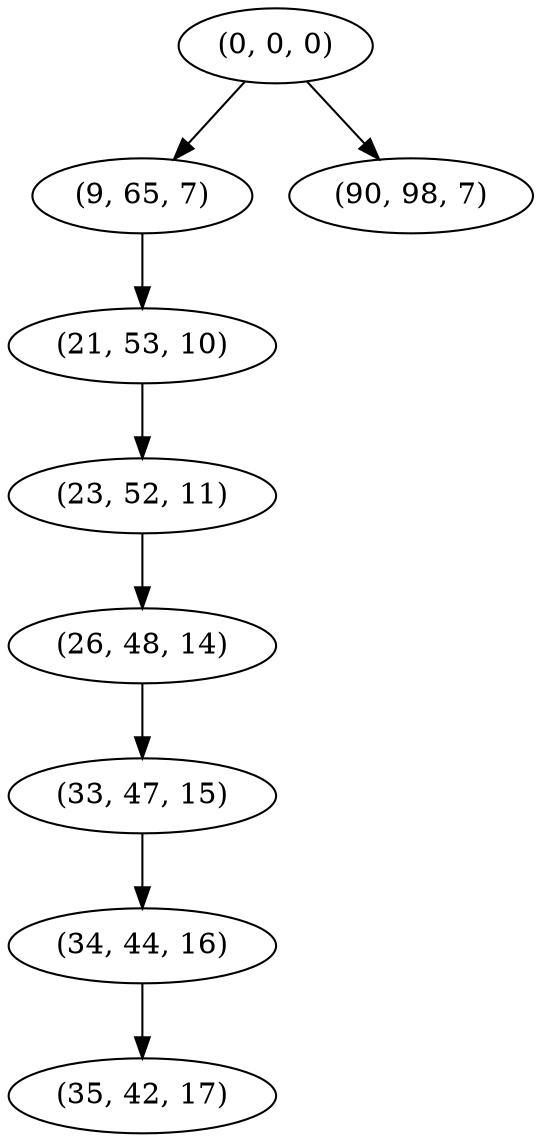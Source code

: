 digraph tree {
    "(0, 0, 0)";
    "(9, 65, 7)";
    "(21, 53, 10)";
    "(23, 52, 11)";
    "(26, 48, 14)";
    "(33, 47, 15)";
    "(34, 44, 16)";
    "(35, 42, 17)";
    "(90, 98, 7)";
    "(0, 0, 0)" -> "(9, 65, 7)";
    "(0, 0, 0)" -> "(90, 98, 7)";
    "(9, 65, 7)" -> "(21, 53, 10)";
    "(21, 53, 10)" -> "(23, 52, 11)";
    "(23, 52, 11)" -> "(26, 48, 14)";
    "(26, 48, 14)" -> "(33, 47, 15)";
    "(33, 47, 15)" -> "(34, 44, 16)";
    "(34, 44, 16)" -> "(35, 42, 17)";
}
